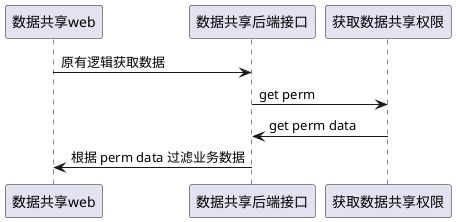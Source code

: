@startuml
数据共享web -> 数据共享后端接口:原有逻辑获取数据
数据共享后端接口 -> 获取数据共享权限: get perm
获取数据共享权限 -> 数据共享后端接口: get perm data
数据共享后端接口 -> 数据共享web: 根据 perm data 过滤业务数据
@enduml